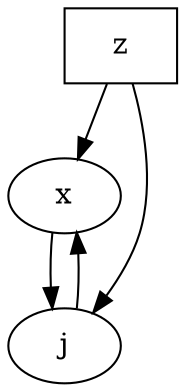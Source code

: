 digraph G_zxj {
    rankdir = TB;
    z [shape = polygon]
    z -> x;
    x -> j;
    z -> j;
    j -> x;
}